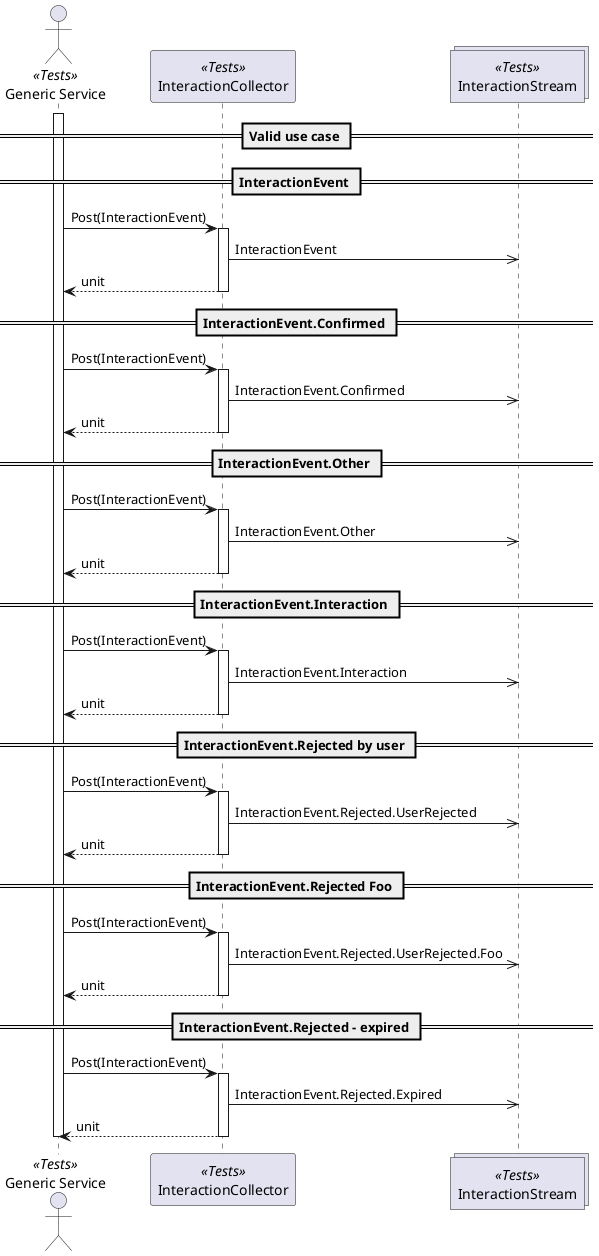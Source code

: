 @startuml Valid cases

== Valid use case ==

actor "Generic Service" as GenericService <<Tests>>
participant "InteractionCollector" as InteractionCollector <<Tests>>
collections "InteractionStream" as InteractionStream <<Tests>>

activate GenericService

== InteractionEvent ==

GenericService -> InteractionCollector ++: Post(InteractionEvent)
    InteractionCollector ->> InteractionStream: InteractionEvent
InteractionCollector --> GenericService --: unit

== InteractionEvent.Confirmed ==

GenericService -> InteractionCollector ++: Post(InteractionEvent)
    InteractionCollector ->> InteractionStream: InteractionEvent.Confirmed
InteractionCollector --> GenericService --: unit

== InteractionEvent.Other ==

GenericService -> InteractionCollector ++: Post(InteractionEvent)
    InteractionCollector ->> InteractionStream: InteractionEvent.Other
InteractionCollector --> GenericService --: unit

== InteractionEvent.Interaction ==

GenericService -> InteractionCollector ++: Post(InteractionEvent)
    InteractionCollector ->> InteractionStream: InteractionEvent.Interaction
InteractionCollector --> GenericService --: unit

== InteractionEvent.Rejected by user ==

GenericService -> InteractionCollector ++: Post(InteractionEvent)
    InteractionCollector ->> InteractionStream: InteractionEvent.Rejected.UserRejected
InteractionCollector --> GenericService --: unit

== InteractionEvent.Rejected Foo ==

GenericService -> InteractionCollector ++: Post(InteractionEvent)
    InteractionCollector ->> InteractionStream: InteractionEvent.Rejected.UserRejected.Foo
InteractionCollector --> GenericService --: unit

== InteractionEvent.Rejected - expired ==

GenericService -> InteractionCollector ++: Post(InteractionEvent)
    InteractionCollector ->> InteractionStream: InteractionEvent.Rejected.Expired
InteractionCollector --> GenericService --: unit

deactivate GenericService

@enduml
